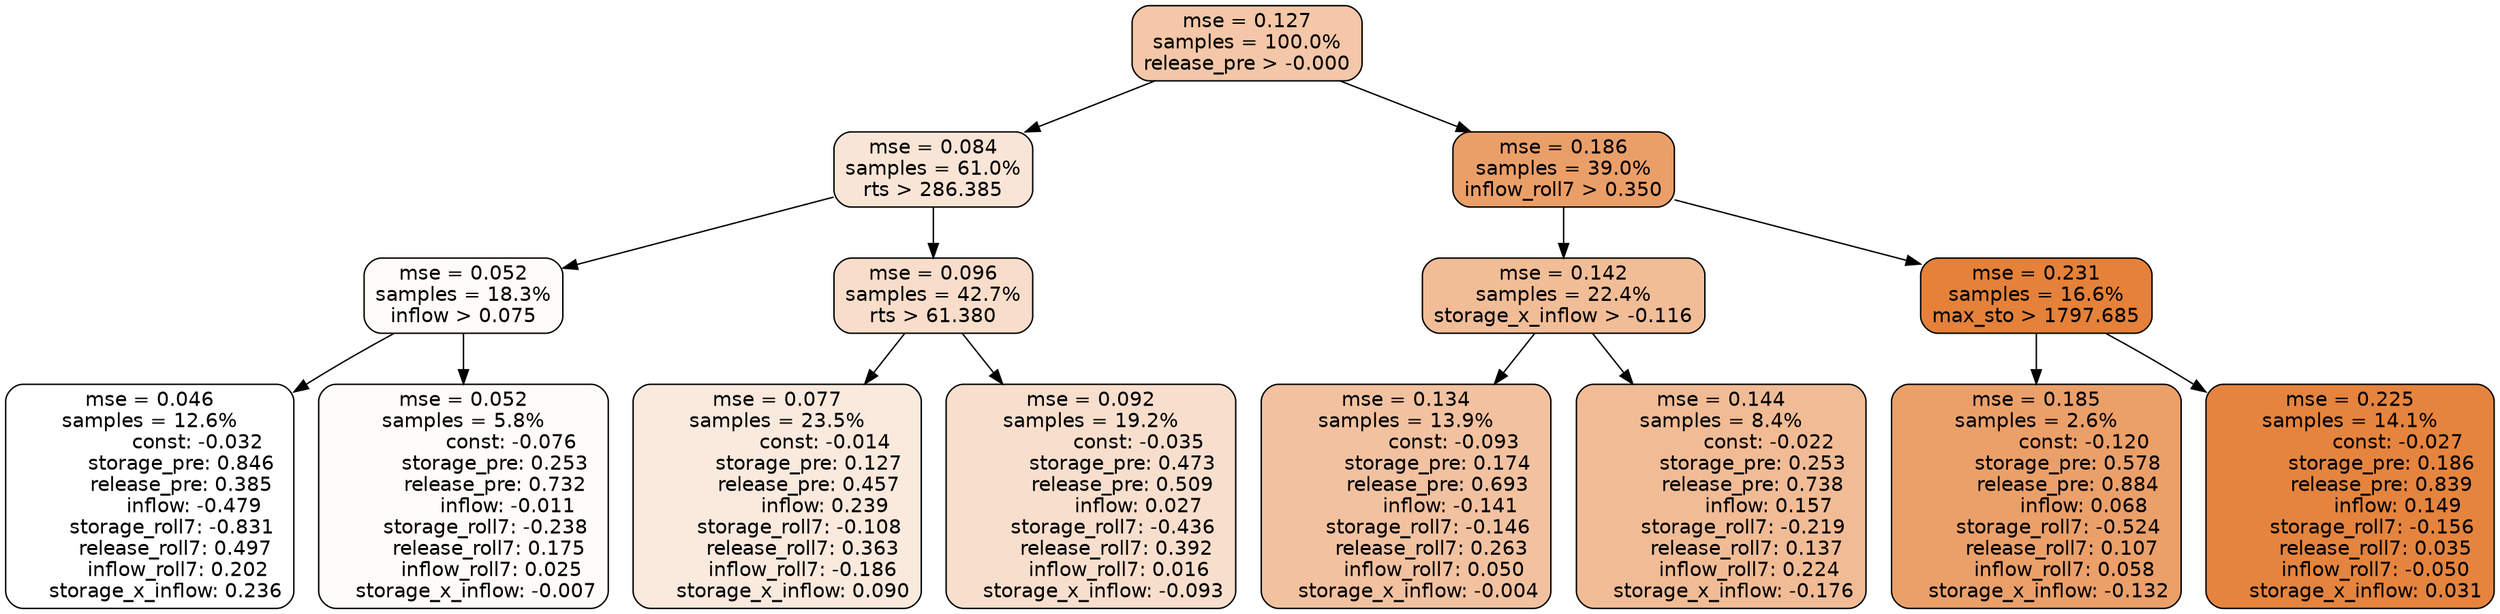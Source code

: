 digraph tree {
node [shape=rectangle, style="filled, rounded", color="black", fontname=helvetica] ;
edge [fontname=helvetica] ;
	"0" [label="mse = 0.127
samples = 100.0%
release_pre > -0.000", fillcolor="#f3c7a7"]
	"1" [label="mse = 0.084
samples = 61.0%
rts > 286.385", fillcolor="#f9e5d6"]
	"8" [label="mse = 0.186
samples = 39.0%
inflow_roll7 > 0.350", fillcolor="#eb9f68"]
	"5" [label="mse = 0.052
samples = 18.3%
inflow > 0.075", fillcolor="#fefbf8"]
	"2" [label="mse = 0.096
samples = 42.7%
rts > 61.380", fillcolor="#f8ddca"]
	"9" [label="mse = 0.142
samples = 22.4%
storage_x_inflow > -0.116", fillcolor="#f1bd97"]
	"12" [label="mse = 0.231
samples = 16.6%
max_sto > 1797.685", fillcolor="#e58139"]
	"6" [label="mse = 0.046
samples = 12.6%
               const: -0.032
          storage_pre: 0.846
          release_pre: 0.385
              inflow: -0.479
       storage_roll7: -0.831
        release_roll7: 0.497
         inflow_roll7: 0.202
     storage_x_inflow: 0.236", fillcolor="#ffffff"]
	"7" [label="mse = 0.052
samples = 5.8%
               const: -0.076
          storage_pre: 0.253
          release_pre: 0.732
              inflow: -0.011
       storage_roll7: -0.238
        release_roll7: 0.175
         inflow_roll7: 0.025
    storage_x_inflow: -0.007", fillcolor="#fefbf8"]
	"3" [label="mse = 0.077
samples = 23.5%
               const: -0.014
          storage_pre: 0.127
          release_pre: 0.457
               inflow: 0.239
       storage_roll7: -0.108
        release_roll7: 0.363
        inflow_roll7: -0.186
     storage_x_inflow: 0.090", fillcolor="#fae9dd"]
	"4" [label="mse = 0.092
samples = 19.2%
               const: -0.035
          storage_pre: 0.473
          release_pre: 0.509
               inflow: 0.027
       storage_roll7: -0.436
        release_roll7: 0.392
         inflow_roll7: 0.016
    storage_x_inflow: -0.093", fillcolor="#f8dfcd"]
	"10" [label="mse = 0.134
samples = 13.9%
               const: -0.093
          storage_pre: 0.174
          release_pre: 0.693
              inflow: -0.141
       storage_roll7: -0.146
        release_roll7: 0.263
         inflow_roll7: 0.050
    storage_x_inflow: -0.004", fillcolor="#f2c2a0"]
	"11" [label="mse = 0.144
samples = 8.4%
               const: -0.022
          storage_pre: 0.253
          release_pre: 0.738
               inflow: 0.157
       storage_roll7: -0.219
        release_roll7: 0.137
         inflow_roll7: 0.224
    storage_x_inflow: -0.176", fillcolor="#f1bc95"]
	"14" [label="mse = 0.185
samples = 2.6%
               const: -0.120
          storage_pre: 0.578
          release_pre: 0.884
               inflow: 0.068
       storage_roll7: -0.524
        release_roll7: 0.107
         inflow_roll7: 0.058
    storage_x_inflow: -0.132", fillcolor="#eba06a"]
	"13" [label="mse = 0.225
samples = 14.1%
               const: -0.027
          storage_pre: 0.186
          release_pre: 0.839
               inflow: 0.149
       storage_roll7: -0.156
        release_roll7: 0.035
        inflow_roll7: -0.050
     storage_x_inflow: 0.031", fillcolor="#e5843e"]

	"0" -> "1"
	"0" -> "8"
	"1" -> "2"
	"1" -> "5"
	"8" -> "9"
	"8" -> "12"
	"5" -> "6"
	"5" -> "7"
	"2" -> "3"
	"2" -> "4"
	"9" -> "10"
	"9" -> "11"
	"12" -> "13"
	"12" -> "14"
}